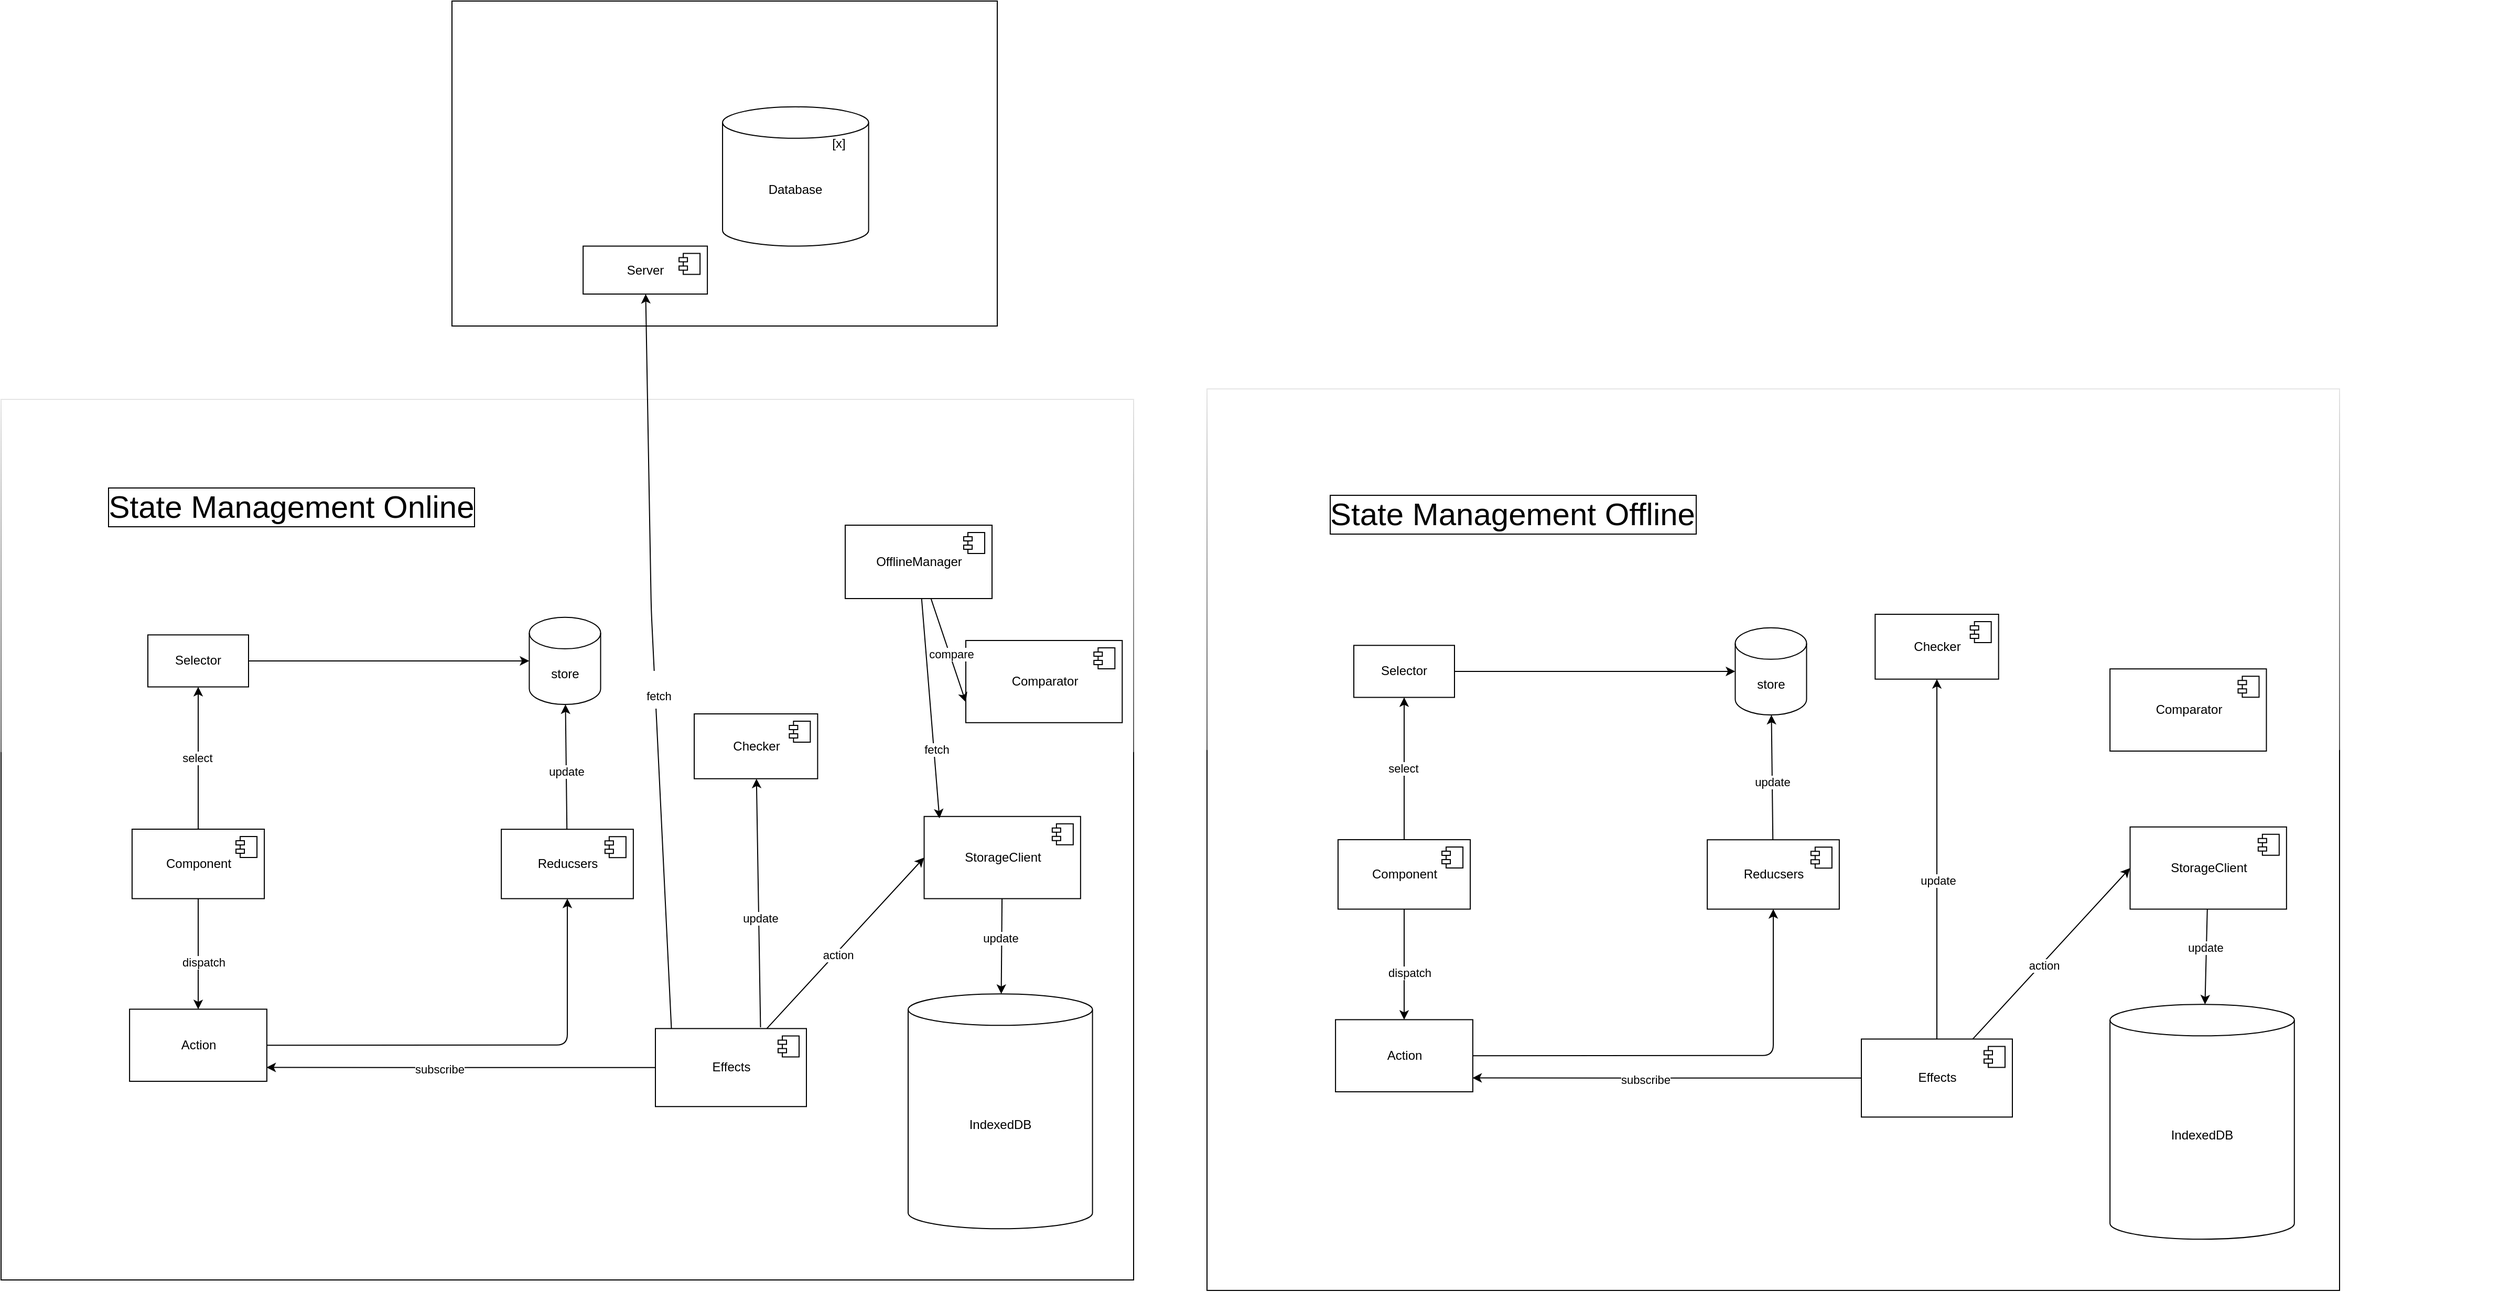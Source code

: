 <mxfile>
    <diagram id="u-Y_QvvGVT6uXgCXGWrv" name="Page-1">
        <mxGraphModel dx="3281" dy="1989" grid="1" gridSize="10" guides="1" tooltips="1" connect="1" arrows="1" fold="1" page="1" pageScale="1" pageWidth="850" pageHeight="1100" math="0" shadow="0">
            <root>
                <mxCell id="0"/>
                <mxCell id="1" parent="0"/>
                <mxCell id="19" value="" style="group" vertex="1" connectable="0" parent="1">
                    <mxGeometry x="-1550" y="-180" width="520" height="310" as="geometry"/>
                </mxCell>
                <mxCell id="20" value="" style="rounded=0;whiteSpace=wrap;html=1;" vertex="1" parent="19">
                    <mxGeometry width="520" height="310" as="geometry"/>
                </mxCell>
                <mxCell id="158" value="Server" style="html=1;dropTarget=0;" vertex="1" parent="19">
                    <mxGeometry x="125.063" y="233.77" width="118.481" height="45.738" as="geometry"/>
                </mxCell>
                <mxCell id="159" value="" style="shape=module;jettyWidth=8;jettyHeight=4;" vertex="1" parent="158">
                    <mxGeometry x="1" width="20" height="20" relative="1" as="geometry">
                        <mxPoint x="-27" y="7" as="offset"/>
                    </mxGeometry>
                </mxCell>
                <mxCell id="22" value="" style="group" vertex="1" connectable="0" parent="19">
                    <mxGeometry x="258.023" y="100.915" width="148.571" height="132.857" as="geometry"/>
                </mxCell>
                <mxCell id="23" value="Database" style="shape=cylinder3;whiteSpace=wrap;html=1;boundedLbl=1;backgroundOutline=1;size=15;" vertex="1" parent="22">
                    <mxGeometry width="139.286" height="132.857" as="geometry"/>
                </mxCell>
                <mxCell id="24" value="[x]" style="text;html=1;strokeColor=none;fillColor=none;align=center;verticalAlign=middle;whiteSpace=wrap;rounded=0;" vertex="1" parent="22">
                    <mxGeometry x="74.286" y="22.143" width="74.286" height="26.571" as="geometry"/>
                </mxCell>
                <mxCell id="26" value="" style="group;imageHeight=24;rounded=0;glass=0;shadow=0;" vertex="1" connectable="0" parent="1">
                    <mxGeometry x="-830" y="190" width="1231.6" height="860" as="geometry"/>
                </mxCell>
                <mxCell id="27" value="" style="rounded=0;whiteSpace=wrap;html=1;imageHeight=24;glass=1;" vertex="1" parent="26">
                    <mxGeometry width="1079.996" height="860" as="geometry"/>
                </mxCell>
                <mxCell id="45" value="Component" style="html=1;dropTarget=0;" vertex="1" parent="26">
                    <mxGeometry x="124.96" y="430" width="126.08" height="66.261" as="geometry"/>
                </mxCell>
                <mxCell id="46" value="" style="shape=module;jettyWidth=8;jettyHeight=4;" vertex="1" parent="45">
                    <mxGeometry x="1" width="20" height="20" relative="1" as="geometry">
                        <mxPoint x="-27" y="7" as="offset"/>
                    </mxGeometry>
                </mxCell>
                <mxCell id="49" value="Action" style="rounded=0;whiteSpace=wrap;html=1;" vertex="1" parent="26">
                    <mxGeometry x="122.549" y="601.715" width="130.909" height="68.8" as="geometry"/>
                </mxCell>
                <mxCell id="50" value="Reducsers" style="html=1;dropTarget=0;" vertex="1" parent="26">
                    <mxGeometry x="477.062" y="430.108" width="125.872" height="66.154" as="geometry"/>
                </mxCell>
                <mxCell id="51" value="" style="shape=module;jettyWidth=8;jettyHeight=4;" vertex="1" parent="50">
                    <mxGeometry x="1" width="20" height="20" relative="1" as="geometry">
                        <mxPoint x="-27" y="7" as="offset"/>
                    </mxGeometry>
                </mxCell>
                <mxCell id="52" value="Comparator" style="html=1;dropTarget=0;" vertex="1" parent="26">
                    <mxGeometry x="861.085" y="267.096" width="149.16" height="78.392" as="geometry"/>
                </mxCell>
                <mxCell id="53" value="" style="shape=module;jettyWidth=8;jettyHeight=4;" vertex="1" parent="52">
                    <mxGeometry x="1" width="20" height="20" relative="1" as="geometry">
                        <mxPoint x="-27" y="7" as="offset"/>
                    </mxGeometry>
                </mxCell>
                <mxCell id="54" value="Effects" style="html=1;dropTarget=0;" vertex="1" parent="26">
                    <mxGeometry x="623.998" y="620.192" width="144.0" height="74.423" as="geometry"/>
                </mxCell>
                <mxCell id="55" value="" style="shape=module;jettyWidth=8;jettyHeight=4;" vertex="1" parent="54">
                    <mxGeometry x="1" width="20" height="20" relative="1" as="geometry">
                        <mxPoint x="-27" y="7" as="offset"/>
                    </mxGeometry>
                </mxCell>
                <mxCell id="56" value="Selector" style="rounded=0;whiteSpace=wrap;html=1;" vertex="1" parent="26">
                    <mxGeometry x="140.0" y="244.662" width="96.0" height="49.615" as="geometry"/>
                </mxCell>
                <mxCell id="57" value="" style="endArrow=classic;html=1;" edge="1" parent="26" source="56" target="41">
                    <mxGeometry width="50" height="50" relative="1" as="geometry">
                        <mxPoint x="303.999" y="322.5" as="sourcePoint"/>
                        <mxPoint x="343.999" y="281.154" as="targetPoint"/>
                    </mxGeometry>
                </mxCell>
                <mxCell id="58" value="" style="endArrow=classic;html=1;" edge="1" parent="26" source="45" target="56">
                    <mxGeometry width="50" height="50" relative="1" as="geometry">
                        <mxPoint x="247.999" y="396.923" as="sourcePoint"/>
                        <mxPoint x="287.999" y="355.577" as="targetPoint"/>
                    </mxGeometry>
                </mxCell>
                <mxCell id="61" value="select" style="edgeLabel;html=1;align=center;verticalAlign=middle;resizable=0;points=[];" vertex="1" connectable="0" parent="58">
                    <mxGeometry x="0.011" y="1" relative="1" as="geometry">
                        <mxPoint as="offset"/>
                    </mxGeometry>
                </mxCell>
                <mxCell id="59" value="" style="endArrow=classic;html=1;" edge="1" parent="26" source="45" target="49">
                    <mxGeometry width="50" height="50" relative="1" as="geometry">
                        <mxPoint x="223.999" y="628.462" as="sourcePoint"/>
                        <mxPoint x="263.999" y="587.115" as="targetPoint"/>
                    </mxGeometry>
                </mxCell>
                <mxCell id="60" value="dispatch" style="edgeLabel;html=1;align=center;verticalAlign=middle;resizable=0;points=[];" vertex="1" connectable="0" parent="59">
                    <mxGeometry x="0.143" y="5" relative="1" as="geometry">
                        <mxPoint as="offset"/>
                    </mxGeometry>
                </mxCell>
                <mxCell id="65" value="" style="endArrow=classic;html=1;" edge="1" parent="26" source="49" target="50">
                    <mxGeometry width="50" height="50" relative="1" as="geometry">
                        <mxPoint x="463.998" y="719.423" as="sourcePoint"/>
                        <mxPoint x="503.998" y="678.077" as="targetPoint"/>
                        <Array as="points">
                            <mxPoint x="539.998" y="635.904"/>
                        </Array>
                    </mxGeometry>
                </mxCell>
                <mxCell id="68" value="" style="endArrow=classic;html=1;entryX=0.997;entryY=0.808;entryDx=0;entryDy=0;entryPerimeter=0;" edge="1" parent="26" source="54" target="49">
                    <mxGeometry width="50" height="50" relative="1" as="geometry">
                        <mxPoint x="519.998" y="785.577" as="sourcePoint"/>
                        <mxPoint x="559.998" y="744.231" as="targetPoint"/>
                    </mxGeometry>
                </mxCell>
                <mxCell id="69" value="subscribe" style="edgeLabel;html=1;align=center;verticalAlign=middle;resizable=0;points=[];" vertex="1" connectable="0" parent="68">
                    <mxGeometry x="0.112" y="1" relative="1" as="geometry">
                        <mxPoint as="offset"/>
                    </mxGeometry>
                </mxCell>
                <mxCell id="70" value="" style="endArrow=classic;html=1;" edge="1" parent="26" source="50" target="41">
                    <mxGeometry width="50" height="50" relative="1" as="geometry">
                        <mxPoint x="471.998" y="421.731" as="sourcePoint"/>
                        <mxPoint x="511.998" y="380.385" as="targetPoint"/>
                    </mxGeometry>
                </mxCell>
                <mxCell id="71" value="update" style="edgeLabel;html=1;align=center;verticalAlign=middle;resizable=0;points=[];" vertex="1" connectable="0" parent="70">
                    <mxGeometry x="-0.078" relative="1" as="geometry">
                        <mxPoint as="offset"/>
                    </mxGeometry>
                </mxCell>
                <mxCell id="40" value="" style="group" vertex="1" connectable="0" parent="26">
                    <mxGeometry x="503.726" y="227.933" width="72.552" height="83.073" as="geometry"/>
                </mxCell>
                <mxCell id="41" value="store" style="shape=cylinder3;whiteSpace=wrap;html=1;boundedLbl=1;backgroundOutline=1;size=15;" vertex="1" parent="40">
                    <mxGeometry width="68.017" height="83.073" as="geometry"/>
                </mxCell>
                <mxCell id="73" value="Checker" style="html=1;dropTarget=0;" vertex="1" parent="26">
                    <mxGeometry x="637.15" y="215" width="117.696" height="61.854" as="geometry"/>
                </mxCell>
                <mxCell id="74" value="" style="shape=module;jettyWidth=8;jettyHeight=4;" vertex="1" parent="73">
                    <mxGeometry x="1" width="20" height="20" relative="1" as="geometry">
                        <mxPoint x="-27" y="7" as="offset"/>
                    </mxGeometry>
                </mxCell>
                <mxCell id="14" value="" style="group" vertex="1" connectable="0" parent="26">
                    <mxGeometry x="861.085" y="587.115" width="187.519" height="223.98" as="geometry"/>
                </mxCell>
                <mxCell id="3" value="IndexedDB" style="shape=cylinder3;whiteSpace=wrap;html=1;boundedLbl=1;backgroundOutline=1;size=15;" vertex="1" parent="14">
                    <mxGeometry width="175.799" height="223.98" as="geometry"/>
                </mxCell>
                <mxCell id="75" value="" style="endArrow=classic;html=1;" edge="1" parent="26" source="54" target="73">
                    <mxGeometry width="50" height="50" relative="1" as="geometry">
                        <mxPoint x="687.998" y="570.577" as="sourcePoint"/>
                        <mxPoint x="727.998" y="529.231" as="targetPoint"/>
                    </mxGeometry>
                </mxCell>
                <mxCell id="76" value="update" style="edgeLabel;html=1;align=center;verticalAlign=middle;resizable=0;points=[];" vertex="1" connectable="0" parent="75">
                    <mxGeometry x="-0.118" y="-1" relative="1" as="geometry">
                        <mxPoint as="offset"/>
                    </mxGeometry>
                </mxCell>
                <mxCell id="77" value="StorageClient" style="html=1;dropTarget=0;" vertex="1" parent="26">
                    <mxGeometry x="880.261" y="417.869" width="149.16" height="78.392" as="geometry"/>
                </mxCell>
                <mxCell id="78" value="" style="shape=module;jettyWidth=8;jettyHeight=4;" vertex="1" parent="77">
                    <mxGeometry x="1" width="20" height="20" relative="1" as="geometry">
                        <mxPoint x="-27" y="7" as="offset"/>
                    </mxGeometry>
                </mxCell>
                <mxCell id="79" value="" style="endArrow=classic;html=1;entryX=0;entryY=0.5;entryDx=0;entryDy=0;" edge="1" parent="26" source="54" target="77">
                    <mxGeometry width="50" height="50" relative="1" as="geometry">
                        <mxPoint x="751.998" y="587.115" as="sourcePoint"/>
                        <mxPoint x="791.997" y="545.769" as="targetPoint"/>
                    </mxGeometry>
                </mxCell>
                <mxCell id="80" value="action" style="edgeLabel;html=1;align=center;verticalAlign=middle;resizable=0;points=[];" vertex="1" connectable="0" parent="79">
                    <mxGeometry x="-0.131" y="-1" relative="1" as="geometry">
                        <mxPoint x="1" as="offset"/>
                    </mxGeometry>
                </mxCell>
                <mxCell id="81" value="" style="endArrow=classic;html=1;" edge="1" parent="26" source="77" target="3">
                    <mxGeometry width="50" height="50" relative="1" as="geometry">
                        <mxPoint x="847.997" y="570.577" as="sourcePoint"/>
                        <mxPoint x="887.997" y="529.231" as="targetPoint"/>
                    </mxGeometry>
                </mxCell>
                <mxCell id="82" value="update" style="edgeLabel;html=1;align=center;verticalAlign=middle;resizable=0;points=[];" vertex="1" connectable="0" parent="81">
                    <mxGeometry x="-0.181" y="-1" relative="1" as="geometry">
                        <mxPoint as="offset"/>
                    </mxGeometry>
                </mxCell>
                <mxCell id="160" value="&lt;font style=&quot;font-size: 30px;&quot;&gt;State Management Offline&lt;/font&gt;" style="text;html=1;strokeColor=none;fillColor=none;align=center;verticalAlign=middle;whiteSpace=wrap;rounded=0;labelBorderColor=default;" vertex="1" parent="26">
                    <mxGeometry x="79.035" y="106.173" width="424.69" height="26.341" as="geometry"/>
                </mxCell>
                <mxCell id="121" value="" style="group;imageHeight=24;rounded=0;glass=0;shadow=0;" vertex="1" connectable="0" parent="1">
                    <mxGeometry x="-1980" y="180" width="1080" height="860" as="geometry"/>
                </mxCell>
                <mxCell id="122" value="" style="rounded=0;whiteSpace=wrap;html=1;imageHeight=24;glass=1;" vertex="1" parent="121">
                    <mxGeometry y="20" width="1080" height="840" as="geometry"/>
                </mxCell>
                <mxCell id="123" value="Component" style="html=1;dropTarget=0;" vertex="1" parent="121">
                    <mxGeometry x="124.96" y="430" width="126.08" height="66.261" as="geometry"/>
                </mxCell>
                <mxCell id="124" value="" style="shape=module;jettyWidth=8;jettyHeight=4;" vertex="1" parent="123">
                    <mxGeometry x="1" width="20" height="20" relative="1" as="geometry">
                        <mxPoint x="-27" y="7" as="offset"/>
                    </mxGeometry>
                </mxCell>
                <mxCell id="125" value="Action" style="rounded=0;whiteSpace=wrap;html=1;" vertex="1" parent="121">
                    <mxGeometry x="122.549" y="601.715" width="130.909" height="68.8" as="geometry"/>
                </mxCell>
                <mxCell id="126" value="Reducsers" style="html=1;dropTarget=0;" vertex="1" parent="121">
                    <mxGeometry x="477.064" y="430.108" width="125.872" height="66.154" as="geometry"/>
                </mxCell>
                <mxCell id="127" value="" style="shape=module;jettyWidth=8;jettyHeight=4;" vertex="1" parent="126">
                    <mxGeometry x="1" width="20" height="20" relative="1" as="geometry">
                        <mxPoint x="-27" y="7" as="offset"/>
                    </mxGeometry>
                </mxCell>
                <mxCell id="128" value="Comparator" style="html=1;dropTarget=0;" vertex="1" parent="121">
                    <mxGeometry x="919.998" y="249.996" width="149.16" height="78.392" as="geometry"/>
                </mxCell>
                <mxCell id="129" value="" style="shape=module;jettyWidth=8;jettyHeight=4;" vertex="1" parent="128">
                    <mxGeometry x="1" width="20" height="20" relative="1" as="geometry">
                        <mxPoint x="-27" y="7" as="offset"/>
                    </mxGeometry>
                </mxCell>
                <mxCell id="130" value="Effects" style="html=1;dropTarget=0;" vertex="1" parent="121">
                    <mxGeometry x="624" y="620.192" width="144" height="74.423" as="geometry"/>
                </mxCell>
                <mxCell id="131" value="" style="shape=module;jettyWidth=8;jettyHeight=4;" vertex="1" parent="130">
                    <mxGeometry x="1" width="20" height="20" relative="1" as="geometry">
                        <mxPoint x="-27" y="7" as="offset"/>
                    </mxGeometry>
                </mxCell>
                <mxCell id="132" value="Selector" style="rounded=0;whiteSpace=wrap;html=1;" vertex="1" parent="121">
                    <mxGeometry x="140" y="244.662" width="96" height="49.615" as="geometry"/>
                </mxCell>
                <mxCell id="133" value="" style="endArrow=classic;html=1;" edge="1" parent="121" source="132" target="145">
                    <mxGeometry width="50" height="50" relative="1" as="geometry">
                        <mxPoint x="304" y="322.5" as="sourcePoint"/>
                        <mxPoint x="344" y="281.154" as="targetPoint"/>
                    </mxGeometry>
                </mxCell>
                <mxCell id="134" value="" style="endArrow=classic;html=1;" edge="1" parent="121" source="123" target="132">
                    <mxGeometry width="50" height="50" relative="1" as="geometry">
                        <mxPoint x="248" y="396.923" as="sourcePoint"/>
                        <mxPoint x="288" y="355.577" as="targetPoint"/>
                    </mxGeometry>
                </mxCell>
                <mxCell id="135" value="select" style="edgeLabel;html=1;align=center;verticalAlign=middle;resizable=0;points=[];" vertex="1" connectable="0" parent="134">
                    <mxGeometry x="0.011" y="1" relative="1" as="geometry">
                        <mxPoint as="offset"/>
                    </mxGeometry>
                </mxCell>
                <mxCell id="136" value="" style="endArrow=classic;html=1;" edge="1" parent="121" source="123" target="125">
                    <mxGeometry width="50" height="50" relative="1" as="geometry">
                        <mxPoint x="224" y="628.462" as="sourcePoint"/>
                        <mxPoint x="264" y="587.115" as="targetPoint"/>
                    </mxGeometry>
                </mxCell>
                <mxCell id="137" value="dispatch" style="edgeLabel;html=1;align=center;verticalAlign=middle;resizable=0;points=[];" vertex="1" connectable="0" parent="136">
                    <mxGeometry x="0.143" y="5" relative="1" as="geometry">
                        <mxPoint as="offset"/>
                    </mxGeometry>
                </mxCell>
                <mxCell id="138" value="" style="endArrow=classic;html=1;" edge="1" parent="121" source="125" target="126">
                    <mxGeometry width="50" height="50" relative="1" as="geometry">
                        <mxPoint x="464" y="719.423" as="sourcePoint"/>
                        <mxPoint x="504" y="678.077" as="targetPoint"/>
                        <Array as="points">
                            <mxPoint x="540" y="635.904"/>
                        </Array>
                    </mxGeometry>
                </mxCell>
                <mxCell id="139" value="" style="endArrow=classic;html=1;entryX=0.997;entryY=0.808;entryDx=0;entryDy=0;entryPerimeter=0;" edge="1" parent="121" source="130" target="125">
                    <mxGeometry width="50" height="50" relative="1" as="geometry">
                        <mxPoint x="520" y="785.577" as="sourcePoint"/>
                        <mxPoint x="560" y="744.231" as="targetPoint"/>
                    </mxGeometry>
                </mxCell>
                <mxCell id="140" value="subscribe" style="edgeLabel;html=1;align=center;verticalAlign=middle;resizable=0;points=[];" vertex="1" connectable="0" parent="139">
                    <mxGeometry x="0.112" y="1" relative="1" as="geometry">
                        <mxPoint as="offset"/>
                    </mxGeometry>
                </mxCell>
                <mxCell id="141" value="" style="endArrow=classic;html=1;" edge="1" parent="121" source="126" target="145">
                    <mxGeometry width="50" height="50" relative="1" as="geometry">
                        <mxPoint x="472" y="421.731" as="sourcePoint"/>
                        <mxPoint x="512.0" y="380.385" as="targetPoint"/>
                    </mxGeometry>
                </mxCell>
                <mxCell id="142" value="update" style="edgeLabel;html=1;align=center;verticalAlign=middle;resizable=0;points=[];" vertex="1" connectable="0" parent="141">
                    <mxGeometry x="-0.078" relative="1" as="geometry">
                        <mxPoint as="offset"/>
                    </mxGeometry>
                </mxCell>
                <mxCell id="143" value="&lt;font style=&quot;font-size: 30px;&quot;&gt;State Management Online&lt;/font&gt;" style="text;html=1;strokeColor=none;fillColor=none;align=center;verticalAlign=middle;whiteSpace=wrap;rounded=0;labelBackgroundColor=none;labelBorderColor=default;" vertex="1" parent="121">
                    <mxGeometry x="77.06" y="110" width="400" height="24.81" as="geometry"/>
                </mxCell>
                <mxCell id="144" value="" style="group" vertex="1" connectable="0" parent="121">
                    <mxGeometry x="503.728" y="227.933" width="72.552" height="83.073" as="geometry"/>
                </mxCell>
                <mxCell id="145" value="store" style="shape=cylinder3;whiteSpace=wrap;html=1;boundedLbl=1;backgroundOutline=1;size=15;" vertex="1" parent="144">
                    <mxGeometry width="68.017" height="83.073" as="geometry"/>
                </mxCell>
                <mxCell id="146" value="Checker" style="html=1;dropTarget=0;" vertex="1" parent="121">
                    <mxGeometry x="661.002" y="320" width="117.696" height="61.854" as="geometry"/>
                </mxCell>
                <mxCell id="147" value="" style="shape=module;jettyWidth=8;jettyHeight=4;" vertex="1" parent="146">
                    <mxGeometry x="1" width="20" height="20" relative="1" as="geometry">
                        <mxPoint x="-27" y="7" as="offset"/>
                    </mxGeometry>
                </mxCell>
                <mxCell id="150" value="" style="endArrow=classic;html=1;exitX=0.696;exitY=-0.016;exitDx=0;exitDy=0;exitPerimeter=0;" edge="1" parent="121" source="130" target="146">
                    <mxGeometry width="50" height="50" relative="1" as="geometry">
                        <mxPoint x="688" y="570.577" as="sourcePoint"/>
                        <mxPoint x="728" y="529.231" as="targetPoint"/>
                    </mxGeometry>
                </mxCell>
                <mxCell id="151" value="update" style="edgeLabel;html=1;align=center;verticalAlign=middle;resizable=0;points=[];" vertex="1" connectable="0" parent="150">
                    <mxGeometry x="-0.118" y="-1" relative="1" as="geometry">
                        <mxPoint as="offset"/>
                    </mxGeometry>
                </mxCell>
                <mxCell id="152" value="StorageClient" style="html=1;dropTarget=0;" vertex="1" parent="121">
                    <mxGeometry x="880.264" y="417.869" width="149.16" height="78.392" as="geometry"/>
                </mxCell>
                <mxCell id="153" value="" style="shape=module;jettyWidth=8;jettyHeight=4;" vertex="1" parent="152">
                    <mxGeometry x="1" width="20" height="20" relative="1" as="geometry">
                        <mxPoint x="-27" y="7" as="offset"/>
                    </mxGeometry>
                </mxCell>
                <mxCell id="154" value="" style="endArrow=classic;html=1;entryX=0;entryY=0.5;entryDx=0;entryDy=0;" edge="1" parent="121" source="130" target="152">
                    <mxGeometry width="50" height="50" relative="1" as="geometry">
                        <mxPoint x="752" y="587.115" as="sourcePoint"/>
                        <mxPoint x="792" y="545.769" as="targetPoint"/>
                    </mxGeometry>
                </mxCell>
                <mxCell id="155" value="action" style="edgeLabel;html=1;align=center;verticalAlign=middle;resizable=0;points=[];" vertex="1" connectable="0" parent="154">
                    <mxGeometry x="-0.131" y="-1" relative="1" as="geometry">
                        <mxPoint x="1" as="offset"/>
                    </mxGeometry>
                </mxCell>
                <mxCell id="156" value="" style="endArrow=classic;html=1;" edge="1" parent="121" source="152" target="149">
                    <mxGeometry width="50" height="50" relative="1" as="geometry">
                        <mxPoint x="848" y="570.577" as="sourcePoint"/>
                        <mxPoint x="888" y="529.231" as="targetPoint"/>
                    </mxGeometry>
                </mxCell>
                <mxCell id="157" value="update" style="edgeLabel;html=1;align=center;verticalAlign=middle;resizable=0;points=[];" vertex="1" connectable="0" parent="156">
                    <mxGeometry x="-0.181" y="-1" relative="1" as="geometry">
                        <mxPoint as="offset"/>
                    </mxGeometry>
                </mxCell>
                <mxCell id="148" value="" style="group" vertex="1" connectable="0" parent="121">
                    <mxGeometry x="864.998" y="587.115" width="187.52" height="223.98" as="geometry"/>
                </mxCell>
                <mxCell id="149" value="IndexedDB" style="shape=cylinder3;whiteSpace=wrap;html=1;boundedLbl=1;backgroundOutline=1;size=15;" vertex="1" parent="148">
                    <mxGeometry width="175.8" height="223.98" as="geometry"/>
                </mxCell>
                <mxCell id="164" value="" style="endArrow=classic;html=1;fontSize=11;entryX=0;entryY=0.75;entryDx=0;entryDy=0;" edge="1" parent="121" source="166" target="128">
                    <mxGeometry width="50" height="50" relative="1" as="geometry">
                        <mxPoint x="765" y="500" as="sourcePoint"/>
                        <mxPoint x="815" y="450" as="targetPoint"/>
                    </mxGeometry>
                </mxCell>
                <mxCell id="165" value="compare" style="edgeLabel;html=1;align=center;verticalAlign=middle;resizable=0;points=[];fontSize=11;" vertex="1" connectable="0" parent="164">
                    <mxGeometry x="0.082" y="1" relative="1" as="geometry">
                        <mxPoint as="offset"/>
                    </mxGeometry>
                </mxCell>
                <mxCell id="166" value="OfflineManager" style="html=1;dropTarget=0;" vertex="1" parent="121">
                    <mxGeometry x="805" y="140" width="140" height="70" as="geometry"/>
                </mxCell>
                <mxCell id="167" value="" style="shape=module;jettyWidth=8;jettyHeight=4;" vertex="1" parent="166">
                    <mxGeometry x="1" width="20" height="20" relative="1" as="geometry">
                        <mxPoint x="-27" y="7" as="offset"/>
                    </mxGeometry>
                </mxCell>
                <mxCell id="168" value="" style="endArrow=classic;html=1;fontSize=11;entryX=0.098;entryY=0.023;entryDx=0;entryDy=0;entryPerimeter=0;" edge="1" parent="121" source="166" target="152">
                    <mxGeometry width="50" height="50" relative="1" as="geometry">
                        <mxPoint x="840" y="420" as="sourcePoint"/>
                        <mxPoint x="890" y="370" as="targetPoint"/>
                    </mxGeometry>
                </mxCell>
                <mxCell id="169" value="fetch" style="edgeLabel;html=1;align=center;verticalAlign=middle;resizable=0;points=[];fontSize=11;" vertex="1" connectable="0" parent="168">
                    <mxGeometry x="0.375" y="2" relative="1" as="geometry">
                        <mxPoint as="offset"/>
                    </mxGeometry>
                </mxCell>
                <mxCell id="161" value="" style="endArrow=classic;html=1;fontSize=30;exitX=0.106;exitY=0.001;exitDx=0;exitDy=0;exitPerimeter=0;" edge="1" parent="1" source="130" target="158">
                    <mxGeometry width="50" height="50" relative="1" as="geometry">
                        <mxPoint x="-1330" y="430" as="sourcePoint"/>
                        <mxPoint x="-1280" y="380" as="targetPoint"/>
                        <Array as="points">
                            <mxPoint x="-1360" y="400"/>
                        </Array>
                    </mxGeometry>
                </mxCell>
                <mxCell id="163" value="&lt;font style=&quot;font-size: 11px;&quot;&gt;fetch&lt;/font&gt;" style="edgeLabel;html=1;align=center;verticalAlign=middle;resizable=0;points=[];fontSize=30;" vertex="1" connectable="0" parent="161">
                    <mxGeometry x="-0.073" y="-3" relative="1" as="geometry">
                        <mxPoint as="offset"/>
                    </mxGeometry>
                </mxCell>
            </root>
        </mxGraphModel>
    </diagram>
</mxfile>
